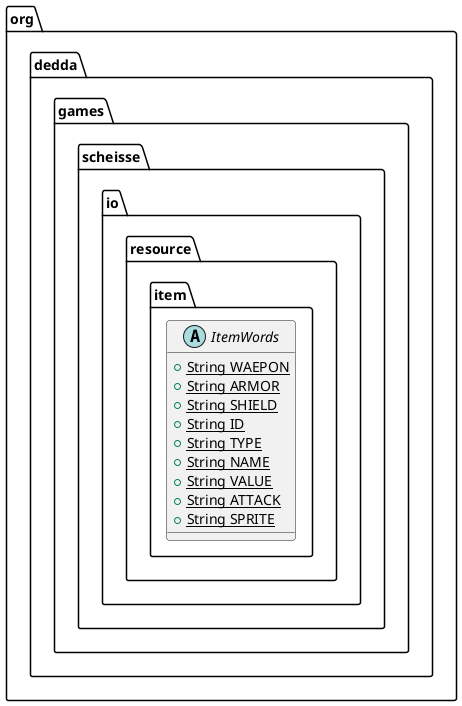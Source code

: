 @startuml
abstract class org.dedda.games.scheisse.io.resource.item.ItemWords{
    + {static} String WAEPON
    + {static} String ARMOR
    + {static} String SHIELD
    + {static} String ID
    + {static} String TYPE
    + {static} String NAME
    + {static} String VALUE
    + {static} String ATTACK
    + {static} String SPRITE
}
@enduml